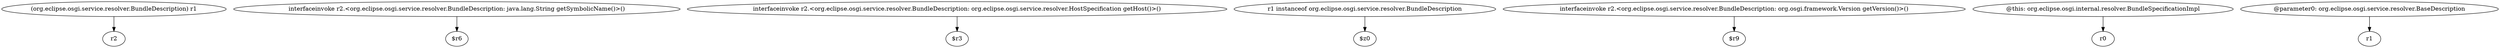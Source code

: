 digraph g {
0[label="(org.eclipse.osgi.service.resolver.BundleDescription) r1"]
1[label="r2"]
0->1[label=""]
2[label="interfaceinvoke r2.<org.eclipse.osgi.service.resolver.BundleDescription: java.lang.String getSymbolicName()>()"]
3[label="$r6"]
2->3[label=""]
4[label="interfaceinvoke r2.<org.eclipse.osgi.service.resolver.BundleDescription: org.eclipse.osgi.service.resolver.HostSpecification getHost()>()"]
5[label="$r3"]
4->5[label=""]
6[label="r1 instanceof org.eclipse.osgi.service.resolver.BundleDescription"]
7[label="$z0"]
6->7[label=""]
8[label="interfaceinvoke r2.<org.eclipse.osgi.service.resolver.BundleDescription: org.osgi.framework.Version getVersion()>()"]
9[label="$r9"]
8->9[label=""]
10[label="@this: org.eclipse.osgi.internal.resolver.BundleSpecificationImpl"]
11[label="r0"]
10->11[label=""]
12[label="@parameter0: org.eclipse.osgi.service.resolver.BaseDescription"]
13[label="r1"]
12->13[label=""]
}